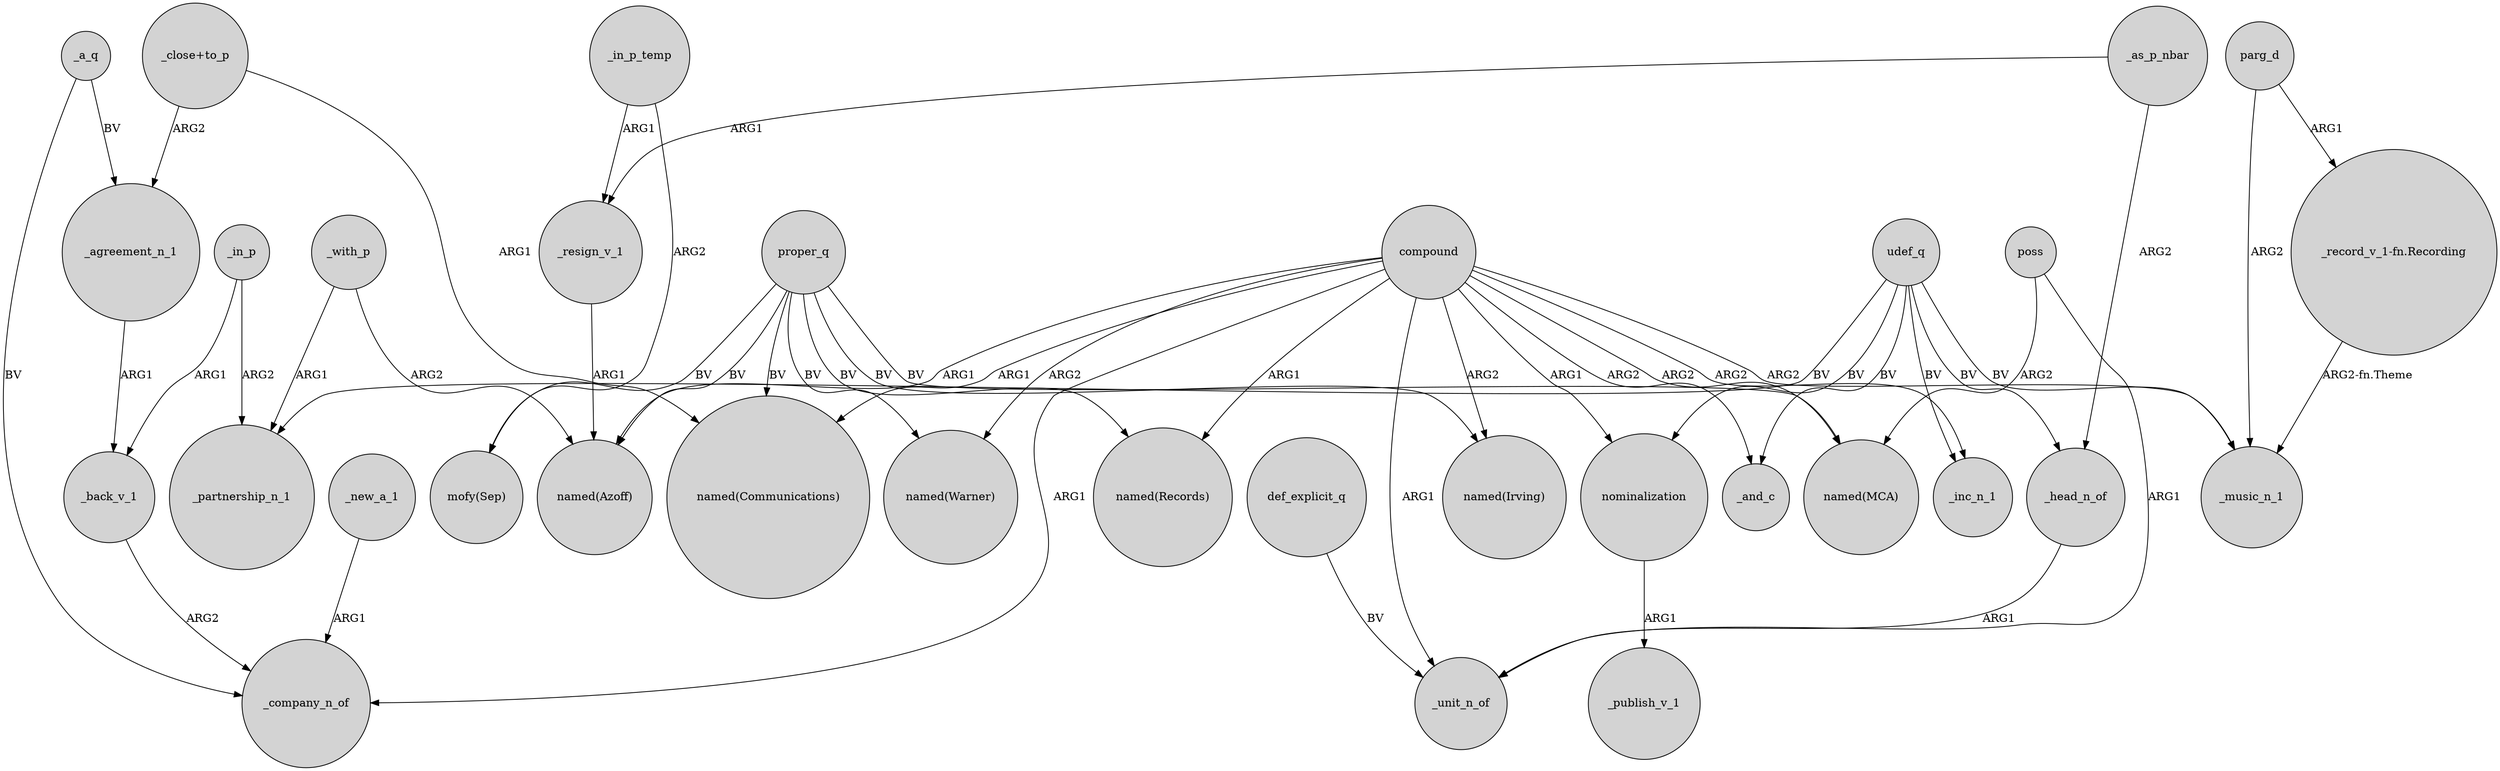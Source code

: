 digraph {
	node [shape=circle style=filled]
	compound -> "named(Azoff)" [label=ARG1]
	_in_p -> _partnership_n_1 [label=ARG2]
	udef_q -> _inc_n_1 [label=BV]
	"_close+to_p" -> "named(Communications)" [label=ARG1]
	def_explicit_q -> _unit_n_of [label=BV]
	compound -> _unit_n_of [label=ARG1]
	_back_v_1 -> _company_n_of [label=ARG2]
	proper_q -> "named(Communications)" [label=BV]
	_as_p_nbar -> _resign_v_1 [label=ARG1]
	_in_p_temp -> _resign_v_1 [label=ARG1]
	proper_q -> "mofy(Sep)" [label=BV]
	_head_n_of -> _unit_n_of [label=ARG1]
	compound -> "named(Communications)" [label=ARG1]
	poss -> "named(MCA)" [label=ARG2]
	parg_d -> "_record_v_1-fn.Recording" [label=ARG1]
	parg_d -> _music_n_1 [label=ARG2]
	compound -> _company_n_of [label=ARG1]
	proper_q -> "named(MCA)" [label=BV]
	compound -> _and_c [label=ARG2]
	_resign_v_1 -> "named(Azoff)" [label=ARG1]
	proper_q -> "named(Irving)" [label=BV]
	poss -> _unit_n_of [label=ARG1]
	compound -> _music_n_1 [label=ARG2]
	_a_q -> _agreement_n_1 [label=BV]
	"_record_v_1-fn.Recording" -> _music_n_1 [label="ARG2-fn.Theme"]
	udef_q -> _head_n_of [label=BV]
	proper_q -> "named(Azoff)" [label=BV]
	udef_q -> nominalization [label=BV]
	_a_q -> _company_n_of [label=BV]
	compound -> "named(MCA)" [label=ARG2]
	proper_q -> "named(Warner)" [label=BV]
	_new_a_1 -> _company_n_of [label=ARG1]
	udef_q -> _partnership_n_1 [label=BV]
	proper_q -> "named(Records)" [label=BV]
	_with_p -> _partnership_n_1 [label=ARG1]
	_in_p -> _back_v_1 [label=ARG1]
	udef_q -> _and_c [label=BV]
	_with_p -> "named(Azoff)" [label=ARG2]
	compound -> "named(Irving)" [label=ARG2]
	compound -> nominalization [label=ARG1]
	compound -> _inc_n_1 [label=ARG2]
	_in_p_temp -> "mofy(Sep)" [label=ARG2]
	_as_p_nbar -> _head_n_of [label=ARG2]
	compound -> "named(Records)" [label=ARG1]
	compound -> "named(Warner)" [label=ARG2]
	udef_q -> _music_n_1 [label=BV]
	nominalization -> _publish_v_1 [label=ARG1]
	_agreement_n_1 -> _back_v_1 [label=ARG1]
	"_close+to_p" -> _agreement_n_1 [label=ARG2]
}
